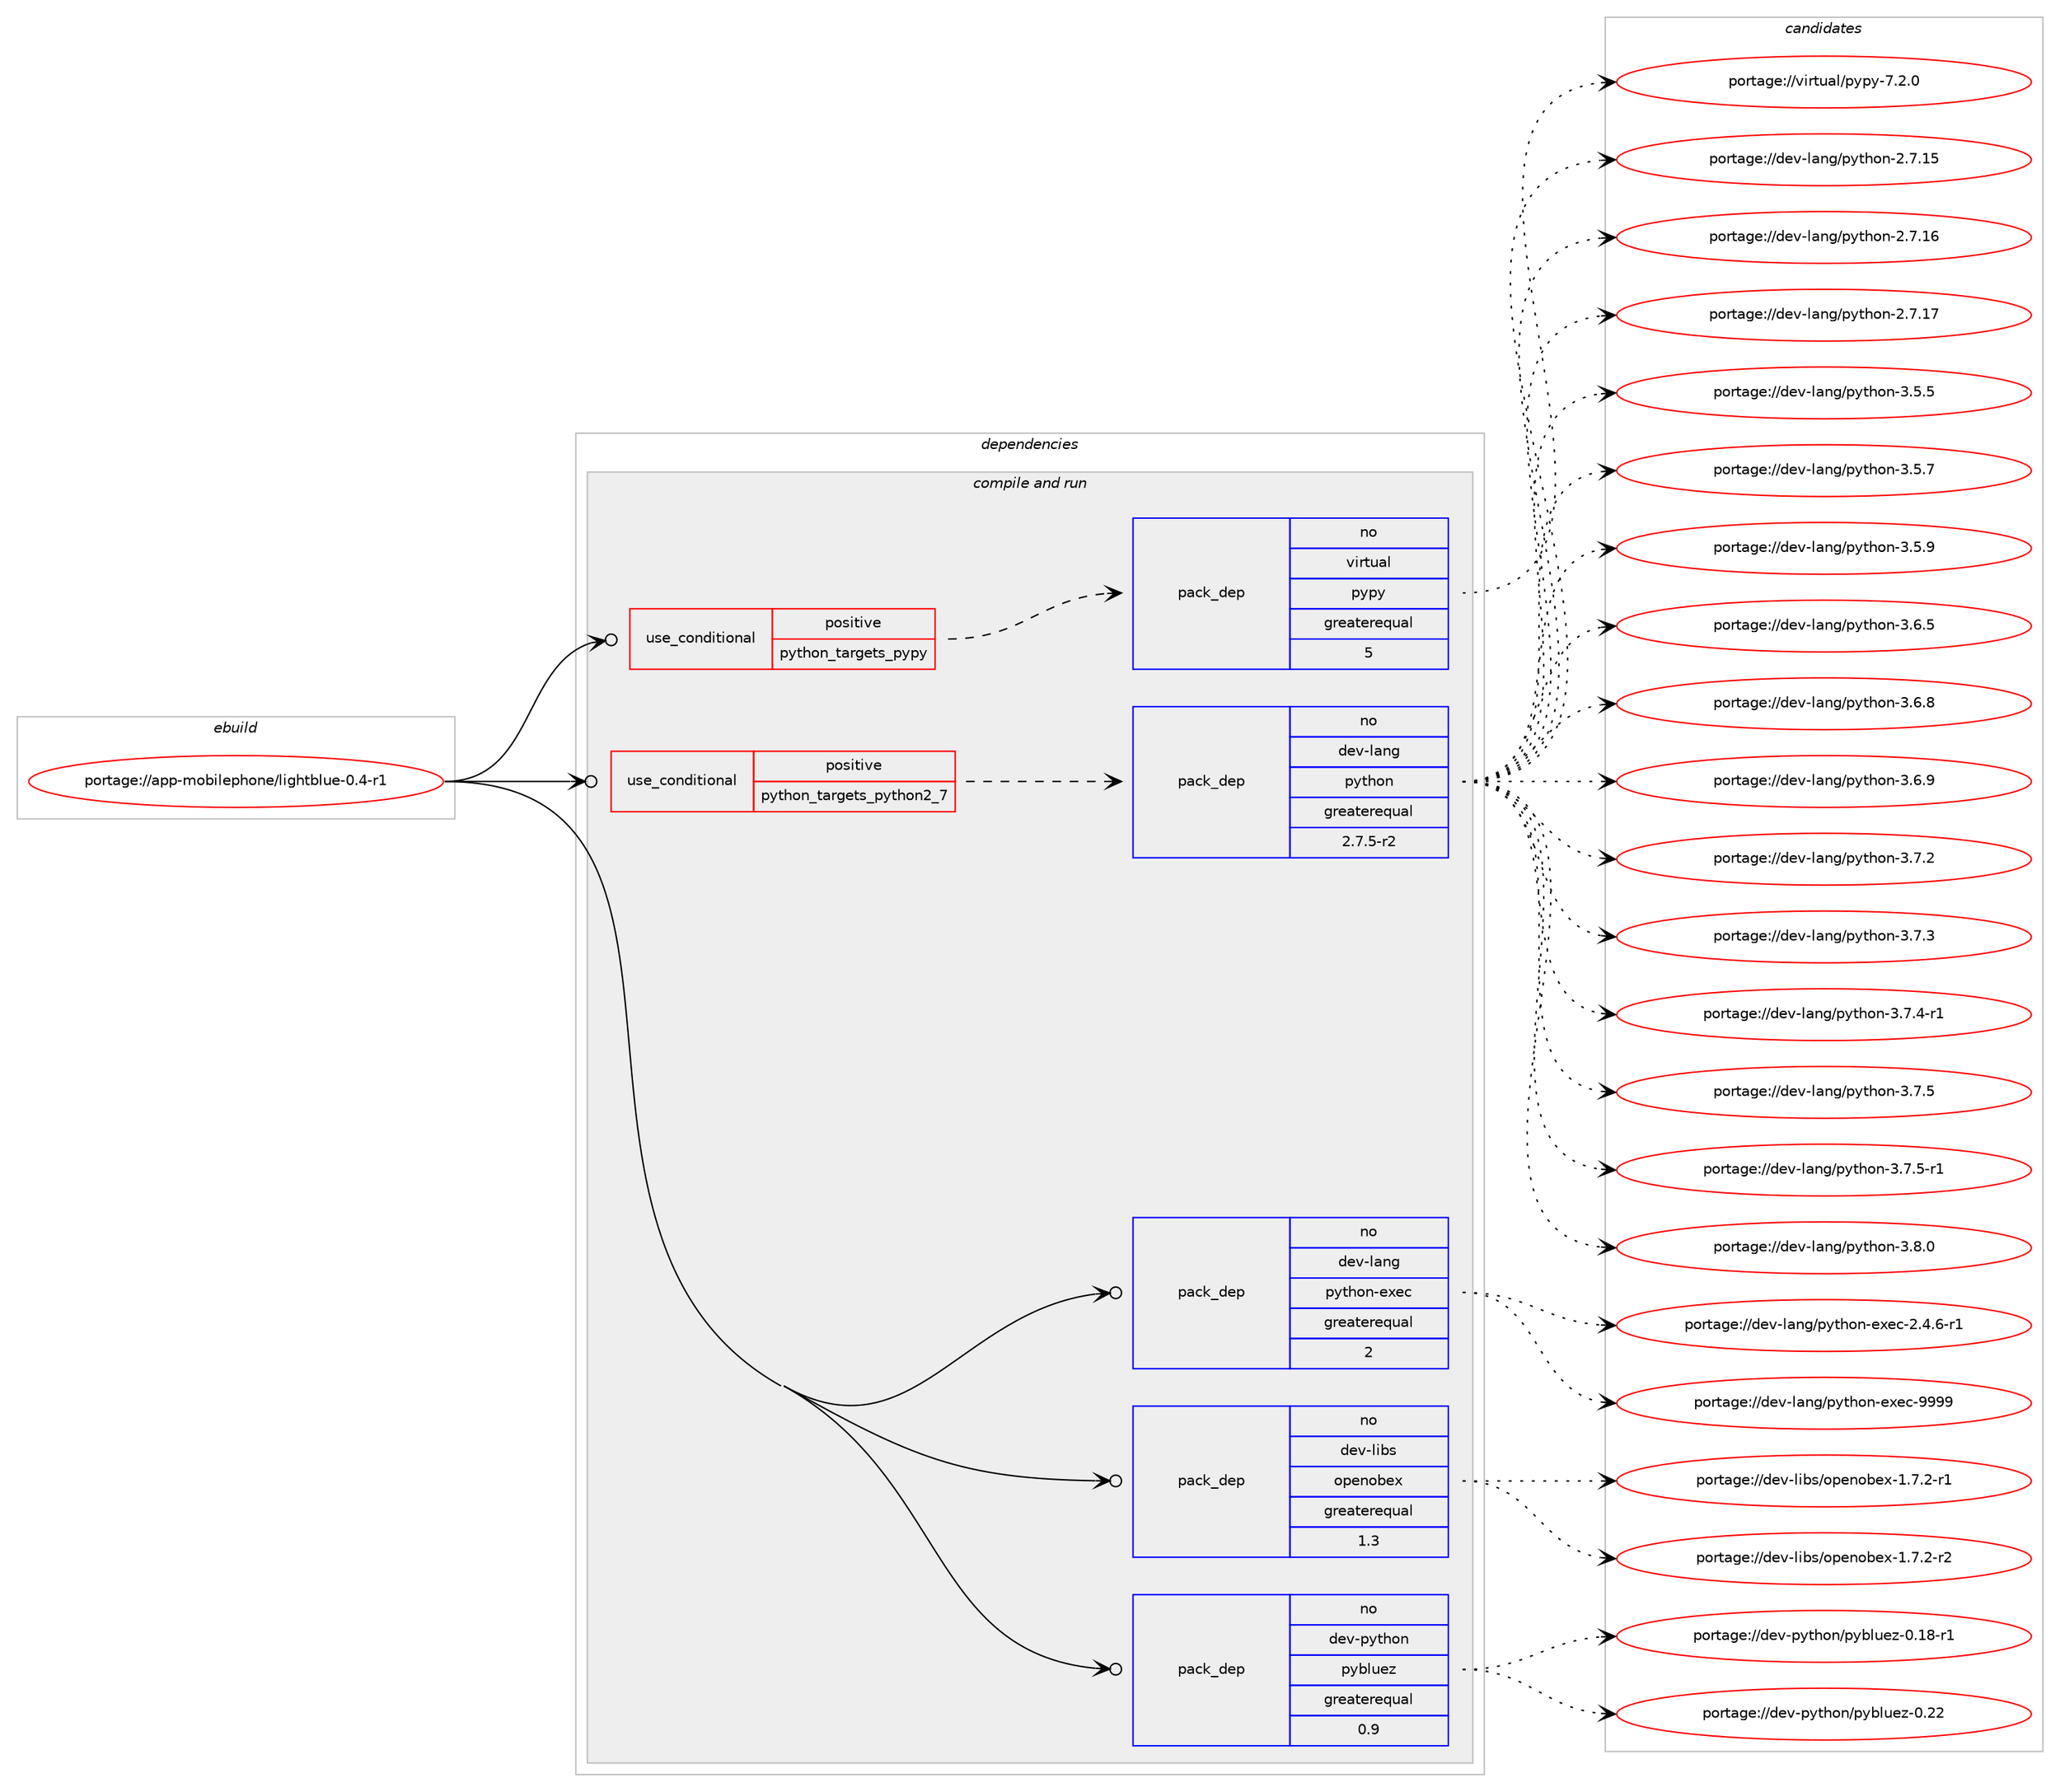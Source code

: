 digraph prolog {

# *************
# Graph options
# *************

newrank=true;
concentrate=true;
compound=true;
graph [rankdir=LR,fontname=Helvetica,fontsize=10,ranksep=1.5];#, ranksep=2.5, nodesep=0.2];
edge  [arrowhead=vee];
node  [fontname=Helvetica,fontsize=10];

# **********
# The ebuild
# **********

subgraph cluster_leftcol {
color=gray;
rank=same;
label=<<i>ebuild</i>>;
id [label="portage://app-mobilephone/lightblue-0.4-r1", color=red, width=4, href="../app-mobilephone/lightblue-0.4-r1.svg"];
}

# ****************
# The dependencies
# ****************

subgraph cluster_midcol {
color=gray;
label=<<i>dependencies</i>>;
subgraph cluster_compile {
fillcolor="#eeeeee";
style=filled;
label=<<i>compile</i>>;
}
subgraph cluster_compileandrun {
fillcolor="#eeeeee";
style=filled;
label=<<i>compile and run</i>>;
subgraph cond9279 {
dependency37070 [label=<<TABLE BORDER="0" CELLBORDER="1" CELLSPACING="0" CELLPADDING="4"><TR><TD ROWSPAN="3" CELLPADDING="10">use_conditional</TD></TR><TR><TD>positive</TD></TR><TR><TD>python_targets_pypy</TD></TR></TABLE>>, shape=none, color=red];
subgraph pack27168 {
dependency37071 [label=<<TABLE BORDER="0" CELLBORDER="1" CELLSPACING="0" CELLPADDING="4" WIDTH="220"><TR><TD ROWSPAN="6" CELLPADDING="30">pack_dep</TD></TR><TR><TD WIDTH="110">no</TD></TR><TR><TD>virtual</TD></TR><TR><TD>pypy</TD></TR><TR><TD>greaterequal</TD></TR><TR><TD>5</TD></TR></TABLE>>, shape=none, color=blue];
}
dependency37070:e -> dependency37071:w [weight=20,style="dashed",arrowhead="vee"];
}
id:e -> dependency37070:w [weight=20,style="solid",arrowhead="odotvee"];
subgraph cond9280 {
dependency37072 [label=<<TABLE BORDER="0" CELLBORDER="1" CELLSPACING="0" CELLPADDING="4"><TR><TD ROWSPAN="3" CELLPADDING="10">use_conditional</TD></TR><TR><TD>positive</TD></TR><TR><TD>python_targets_python2_7</TD></TR></TABLE>>, shape=none, color=red];
subgraph pack27169 {
dependency37073 [label=<<TABLE BORDER="0" CELLBORDER="1" CELLSPACING="0" CELLPADDING="4" WIDTH="220"><TR><TD ROWSPAN="6" CELLPADDING="30">pack_dep</TD></TR><TR><TD WIDTH="110">no</TD></TR><TR><TD>dev-lang</TD></TR><TR><TD>python</TD></TR><TR><TD>greaterequal</TD></TR><TR><TD>2.7.5-r2</TD></TR></TABLE>>, shape=none, color=blue];
}
dependency37072:e -> dependency37073:w [weight=20,style="dashed",arrowhead="vee"];
}
id:e -> dependency37072:w [weight=20,style="solid",arrowhead="odotvee"];
subgraph pack27170 {
dependency37074 [label=<<TABLE BORDER="0" CELLBORDER="1" CELLSPACING="0" CELLPADDING="4" WIDTH="220"><TR><TD ROWSPAN="6" CELLPADDING="30">pack_dep</TD></TR><TR><TD WIDTH="110">no</TD></TR><TR><TD>dev-lang</TD></TR><TR><TD>python-exec</TD></TR><TR><TD>greaterequal</TD></TR><TR><TD>2</TD></TR></TABLE>>, shape=none, color=blue];
}
id:e -> dependency37074:w [weight=20,style="solid",arrowhead="odotvee"];
subgraph pack27171 {
dependency37075 [label=<<TABLE BORDER="0" CELLBORDER="1" CELLSPACING="0" CELLPADDING="4" WIDTH="220"><TR><TD ROWSPAN="6" CELLPADDING="30">pack_dep</TD></TR><TR><TD WIDTH="110">no</TD></TR><TR><TD>dev-libs</TD></TR><TR><TD>openobex</TD></TR><TR><TD>greaterequal</TD></TR><TR><TD>1.3</TD></TR></TABLE>>, shape=none, color=blue];
}
id:e -> dependency37075:w [weight=20,style="solid",arrowhead="odotvee"];
subgraph pack27172 {
dependency37076 [label=<<TABLE BORDER="0" CELLBORDER="1" CELLSPACING="0" CELLPADDING="4" WIDTH="220"><TR><TD ROWSPAN="6" CELLPADDING="30">pack_dep</TD></TR><TR><TD WIDTH="110">no</TD></TR><TR><TD>dev-python</TD></TR><TR><TD>pybluez</TD></TR><TR><TD>greaterequal</TD></TR><TR><TD>0.9</TD></TR></TABLE>>, shape=none, color=blue];
}
id:e -> dependency37076:w [weight=20,style="solid",arrowhead="odotvee"];
}
subgraph cluster_run {
fillcolor="#eeeeee";
style=filled;
label=<<i>run</i>>;
}
}

# **************
# The candidates
# **************

subgraph cluster_choices {
rank=same;
color=gray;
label=<<i>candidates</i>>;

subgraph choice27168 {
color=black;
nodesep=1;
choiceportage1181051141161179710847112121112121455546504648 [label="portage://virtual/pypy-7.2.0", color=red, width=4,href="../virtual/pypy-7.2.0.svg"];
dependency37071:e -> choiceportage1181051141161179710847112121112121455546504648:w [style=dotted,weight="100"];
}
subgraph choice27169 {
color=black;
nodesep=1;
choiceportage10010111845108971101034711212111610411111045504655464953 [label="portage://dev-lang/python-2.7.15", color=red, width=4,href="../dev-lang/python-2.7.15.svg"];
choiceportage10010111845108971101034711212111610411111045504655464954 [label="portage://dev-lang/python-2.7.16", color=red, width=4,href="../dev-lang/python-2.7.16.svg"];
choiceportage10010111845108971101034711212111610411111045504655464955 [label="portage://dev-lang/python-2.7.17", color=red, width=4,href="../dev-lang/python-2.7.17.svg"];
choiceportage100101118451089711010347112121116104111110455146534653 [label="portage://dev-lang/python-3.5.5", color=red, width=4,href="../dev-lang/python-3.5.5.svg"];
choiceportage100101118451089711010347112121116104111110455146534655 [label="portage://dev-lang/python-3.5.7", color=red, width=4,href="../dev-lang/python-3.5.7.svg"];
choiceportage100101118451089711010347112121116104111110455146534657 [label="portage://dev-lang/python-3.5.9", color=red, width=4,href="../dev-lang/python-3.5.9.svg"];
choiceportage100101118451089711010347112121116104111110455146544653 [label="portage://dev-lang/python-3.6.5", color=red, width=4,href="../dev-lang/python-3.6.5.svg"];
choiceportage100101118451089711010347112121116104111110455146544656 [label="portage://dev-lang/python-3.6.8", color=red, width=4,href="../dev-lang/python-3.6.8.svg"];
choiceportage100101118451089711010347112121116104111110455146544657 [label="portage://dev-lang/python-3.6.9", color=red, width=4,href="../dev-lang/python-3.6.9.svg"];
choiceportage100101118451089711010347112121116104111110455146554650 [label="portage://dev-lang/python-3.7.2", color=red, width=4,href="../dev-lang/python-3.7.2.svg"];
choiceportage100101118451089711010347112121116104111110455146554651 [label="portage://dev-lang/python-3.7.3", color=red, width=4,href="../dev-lang/python-3.7.3.svg"];
choiceportage1001011184510897110103471121211161041111104551465546524511449 [label="portage://dev-lang/python-3.7.4-r1", color=red, width=4,href="../dev-lang/python-3.7.4-r1.svg"];
choiceportage100101118451089711010347112121116104111110455146554653 [label="portage://dev-lang/python-3.7.5", color=red, width=4,href="../dev-lang/python-3.7.5.svg"];
choiceportage1001011184510897110103471121211161041111104551465546534511449 [label="portage://dev-lang/python-3.7.5-r1", color=red, width=4,href="../dev-lang/python-3.7.5-r1.svg"];
choiceportage100101118451089711010347112121116104111110455146564648 [label="portage://dev-lang/python-3.8.0", color=red, width=4,href="../dev-lang/python-3.8.0.svg"];
dependency37073:e -> choiceportage10010111845108971101034711212111610411111045504655464953:w [style=dotted,weight="100"];
dependency37073:e -> choiceportage10010111845108971101034711212111610411111045504655464954:w [style=dotted,weight="100"];
dependency37073:e -> choiceportage10010111845108971101034711212111610411111045504655464955:w [style=dotted,weight="100"];
dependency37073:e -> choiceportage100101118451089711010347112121116104111110455146534653:w [style=dotted,weight="100"];
dependency37073:e -> choiceportage100101118451089711010347112121116104111110455146534655:w [style=dotted,weight="100"];
dependency37073:e -> choiceportage100101118451089711010347112121116104111110455146534657:w [style=dotted,weight="100"];
dependency37073:e -> choiceportage100101118451089711010347112121116104111110455146544653:w [style=dotted,weight="100"];
dependency37073:e -> choiceportage100101118451089711010347112121116104111110455146544656:w [style=dotted,weight="100"];
dependency37073:e -> choiceportage100101118451089711010347112121116104111110455146544657:w [style=dotted,weight="100"];
dependency37073:e -> choiceportage100101118451089711010347112121116104111110455146554650:w [style=dotted,weight="100"];
dependency37073:e -> choiceportage100101118451089711010347112121116104111110455146554651:w [style=dotted,weight="100"];
dependency37073:e -> choiceportage1001011184510897110103471121211161041111104551465546524511449:w [style=dotted,weight="100"];
dependency37073:e -> choiceportage100101118451089711010347112121116104111110455146554653:w [style=dotted,weight="100"];
dependency37073:e -> choiceportage1001011184510897110103471121211161041111104551465546534511449:w [style=dotted,weight="100"];
dependency37073:e -> choiceportage100101118451089711010347112121116104111110455146564648:w [style=dotted,weight="100"];
}
subgraph choice27170 {
color=black;
nodesep=1;
choiceportage10010111845108971101034711212111610411111045101120101994550465246544511449 [label="portage://dev-lang/python-exec-2.4.6-r1", color=red, width=4,href="../dev-lang/python-exec-2.4.6-r1.svg"];
choiceportage10010111845108971101034711212111610411111045101120101994557575757 [label="portage://dev-lang/python-exec-9999", color=red, width=4,href="../dev-lang/python-exec-9999.svg"];
dependency37074:e -> choiceportage10010111845108971101034711212111610411111045101120101994550465246544511449:w [style=dotted,weight="100"];
dependency37074:e -> choiceportage10010111845108971101034711212111610411111045101120101994557575757:w [style=dotted,weight="100"];
}
subgraph choice27171 {
color=black;
nodesep=1;
choiceportage100101118451081059811547111112101110111981011204549465546504511449 [label="portage://dev-libs/openobex-1.7.2-r1", color=red, width=4,href="../dev-libs/openobex-1.7.2-r1.svg"];
choiceportage100101118451081059811547111112101110111981011204549465546504511450 [label="portage://dev-libs/openobex-1.7.2-r2", color=red, width=4,href="../dev-libs/openobex-1.7.2-r2.svg"];
dependency37075:e -> choiceportage100101118451081059811547111112101110111981011204549465546504511449:w [style=dotted,weight="100"];
dependency37075:e -> choiceportage100101118451081059811547111112101110111981011204549465546504511450:w [style=dotted,weight="100"];
}
subgraph choice27172 {
color=black;
nodesep=1;
choiceportage10010111845112121116104111110471121219810811710112245484649564511449 [label="portage://dev-python/pybluez-0.18-r1", color=red, width=4,href="../dev-python/pybluez-0.18-r1.svg"];
choiceportage1001011184511212111610411111047112121981081171011224548465050 [label="portage://dev-python/pybluez-0.22", color=red, width=4,href="../dev-python/pybluez-0.22.svg"];
dependency37076:e -> choiceportage10010111845112121116104111110471121219810811710112245484649564511449:w [style=dotted,weight="100"];
dependency37076:e -> choiceportage1001011184511212111610411111047112121981081171011224548465050:w [style=dotted,weight="100"];
}
}

}
